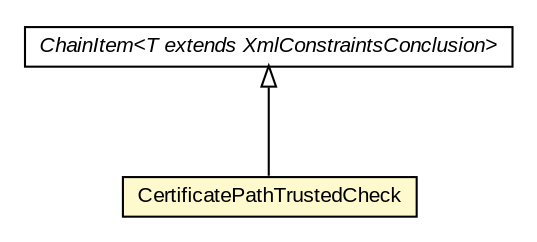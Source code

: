 #!/usr/local/bin/dot
#
# Class diagram 
# Generated by UMLGraph version R5_6-24-gf6e263 (http://www.umlgraph.org/)
#

digraph G {
	edge [fontname="arial",fontsize=10,labelfontname="arial",labelfontsize=10];
	node [fontname="arial",fontsize=10,shape=plaintext];
	nodesep=0.25;
	ranksep=0.5;
	// eu.europa.esig.dss.validation.process.ChainItem<T extends eu.europa.esig.dss.jaxb.detailedreport.XmlConstraintsConclusion>
	c225357 [label=<<table title="eu.europa.esig.dss.validation.process.ChainItem" border="0" cellborder="1" cellspacing="0" cellpadding="2" port="p" href="../../../ChainItem.html">
		<tr><td><table border="0" cellspacing="0" cellpadding="1">
<tr><td align="center" balign="center"><font face="arial italic"> ChainItem&lt;T extends XmlConstraintsConclusion&gt; </font></td></tr>
		</table></td></tr>
		</table>>, URL="../../../ChainItem.html", fontname="arial", fontcolor="black", fontsize=10.0];
	// eu.europa.esig.dss.validation.process.qualification.signature.checks.CertificatePathTrustedCheck
	c225476 [label=<<table title="eu.europa.esig.dss.validation.process.qualification.signature.checks.CertificatePathTrustedCheck" border="0" cellborder="1" cellspacing="0" cellpadding="2" port="p" bgcolor="lemonChiffon" href="./CertificatePathTrustedCheck.html">
		<tr><td><table border="0" cellspacing="0" cellpadding="1">
<tr><td align="center" balign="center"> CertificatePathTrustedCheck </td></tr>
		</table></td></tr>
		</table>>, URL="./CertificatePathTrustedCheck.html", fontname="arial", fontcolor="black", fontsize=10.0];
	//eu.europa.esig.dss.validation.process.qualification.signature.checks.CertificatePathTrustedCheck extends eu.europa.esig.dss.validation.process.ChainItem<eu.europa.esig.dss.jaxb.detailedreport.XmlValidationSignatureQualification>
	c225357:p -> c225476:p [dir=back,arrowtail=empty];
}

